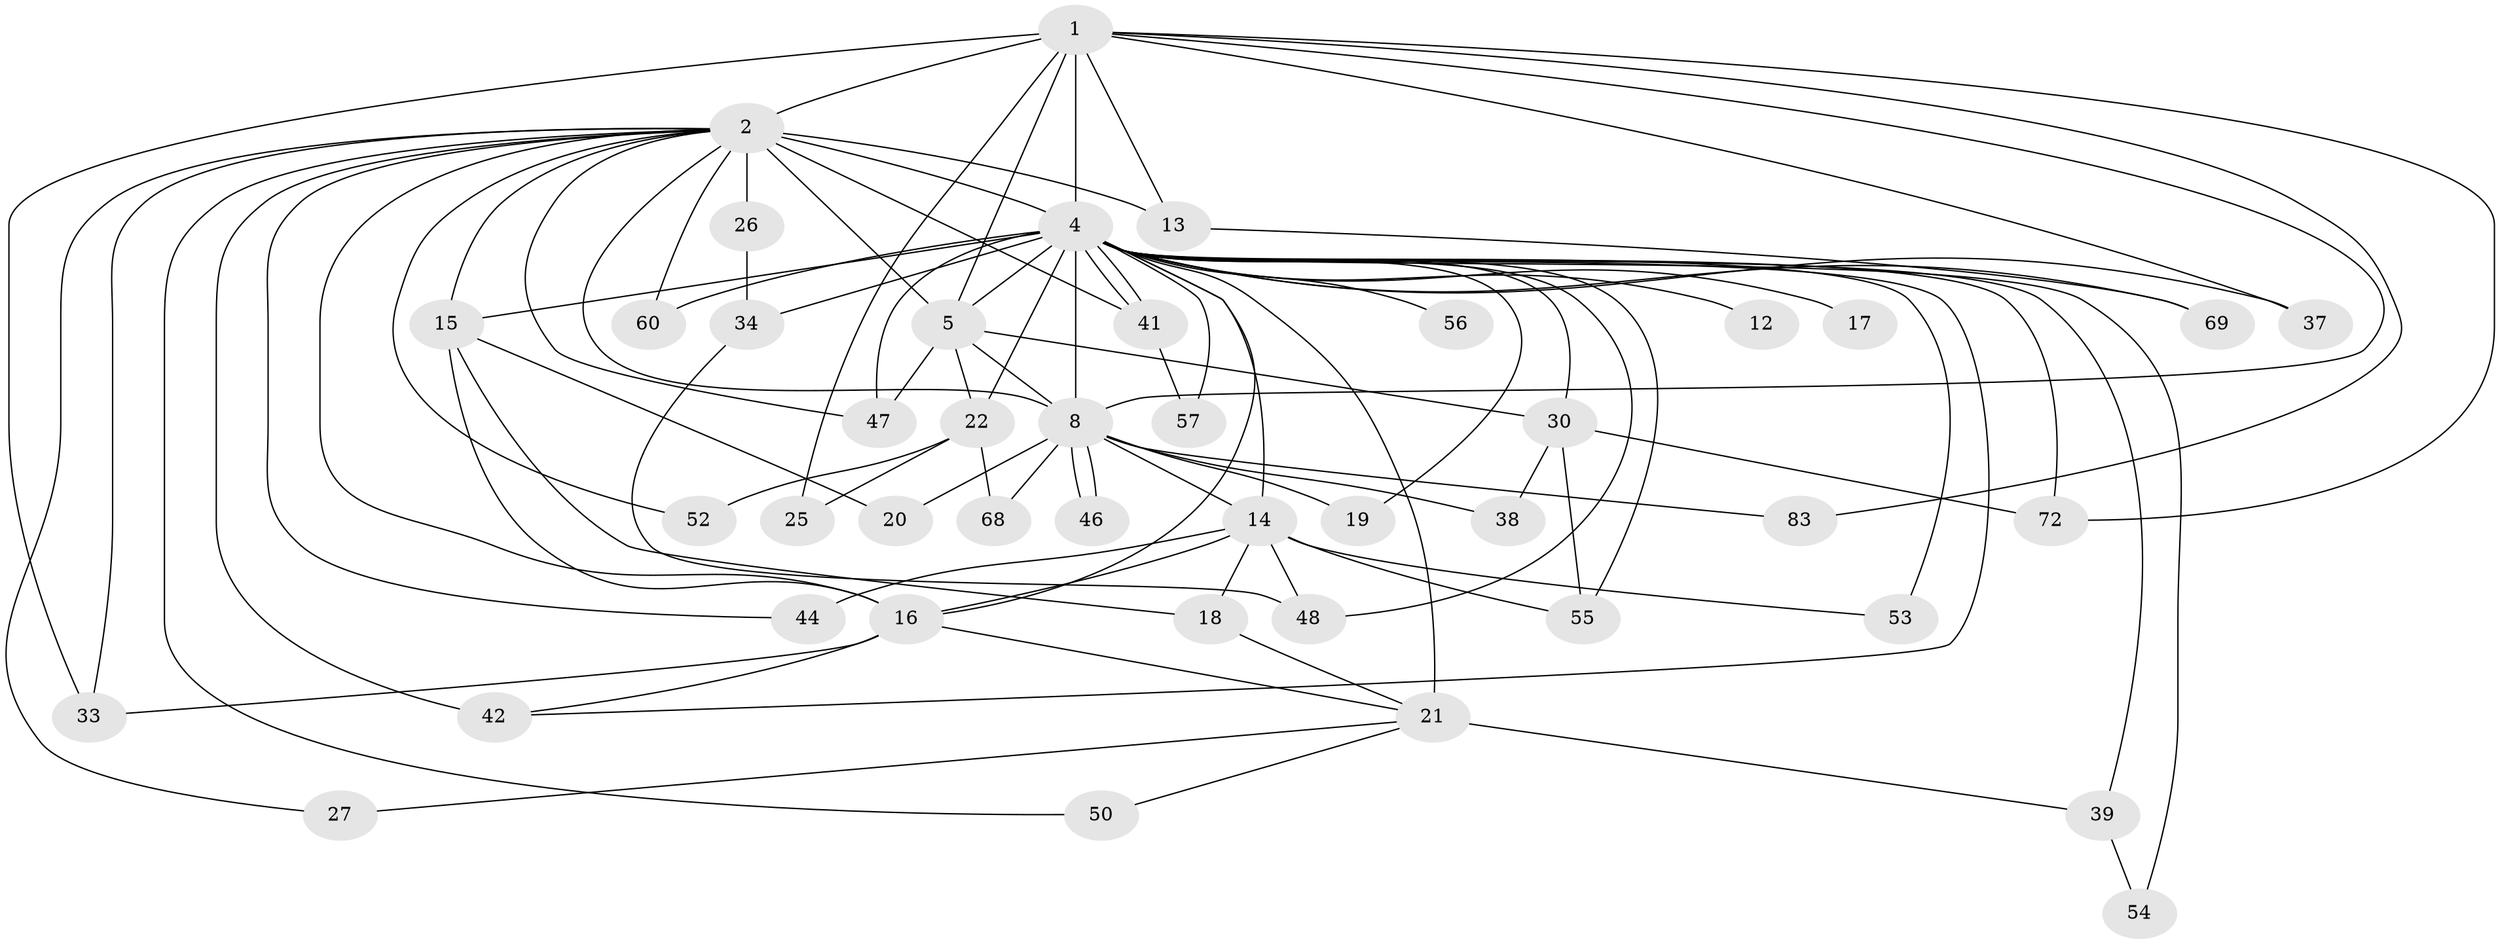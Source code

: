 // original degree distribution, {15: 0.034482758620689655, 25: 0.022988505747126436, 17: 0.034482758620689655, 23: 0.011494252873563218, 13: 0.011494252873563218, 3: 0.21839080459770116, 2: 0.5287356321839081, 9: 0.011494252873563218, 8: 0.011494252873563218, 7: 0.022988505747126436, 5: 0.04597701149425287, 4: 0.04597701149425287}
// Generated by graph-tools (version 1.1) at 2025/13/03/09/25 04:13:54]
// undirected, 43 vertices, 92 edges
graph export_dot {
graph [start="1"]
  node [color=gray90,style=filled];
  1;
  2 [super="+58+45+75+77+3+61"];
  4 [super="+49+67+51+35+6+29+7"];
  5 [super="+24+81"];
  8 [super="+9"];
  12;
  13;
  14 [super="+87+64+65+32"];
  15 [super="+28"];
  16;
  17;
  18;
  19;
  20;
  21 [super="+31+36"];
  22;
  25;
  26;
  27;
  30;
  33 [super="+84"];
  34;
  37;
  38;
  39;
  41;
  42 [super="+62"];
  44 [super="+63"];
  46;
  47;
  48 [super="+74"];
  50;
  52;
  53 [super="+80"];
  54;
  55;
  56;
  57;
  60;
  68;
  69;
  72 [super="+76"];
  83;
  1 -- 2 [weight=2];
  1 -- 4 [weight=4];
  1 -- 5;
  1 -- 8 [weight=2];
  1 -- 13;
  1 -- 25;
  1 -- 37;
  1 -- 72;
  1 -- 83;
  1 -- 33;
  2 -- 4 [weight=11];
  2 -- 5 [weight=5];
  2 -- 8 [weight=5];
  2 -- 13;
  2 -- 15 [weight=3];
  2 -- 16;
  2 -- 26 [weight=2];
  2 -- 27;
  2 -- 42 [weight=2];
  2 -- 44;
  2 -- 50;
  2 -- 33;
  2 -- 41;
  2 -- 52;
  2 -- 60;
  2 -- 47;
  4 -- 5 [weight=7];
  4 -- 8 [weight=9];
  4 -- 12 [weight=2];
  4 -- 14 [weight=6];
  4 -- 15 [weight=2];
  4 -- 17 [weight=2];
  4 -- 34;
  4 -- 41;
  4 -- 41;
  4 -- 69;
  4 -- 55;
  4 -- 72;
  4 -- 54;
  4 -- 16;
  4 -- 19;
  4 -- 21 [weight=4];
  4 -- 22;
  4 -- 30;
  4 -- 37;
  4 -- 42;
  4 -- 47;
  4 -- 48;
  4 -- 53 [weight=2];
  4 -- 56 [weight=2];
  4 -- 57;
  4 -- 39;
  4 -- 60;
  5 -- 8 [weight=2];
  5 -- 22;
  5 -- 30;
  5 -- 47;
  8 -- 20;
  8 -- 46;
  8 -- 46;
  8 -- 68;
  8 -- 38;
  8 -- 19;
  8 -- 83;
  8 -- 14;
  13 -- 69;
  14 -- 18;
  14 -- 53;
  14 -- 48;
  14 -- 16;
  14 -- 55;
  14 -- 44 [weight=2];
  15 -- 16;
  15 -- 18;
  15 -- 20;
  16 -- 33;
  16 -- 42;
  16 -- 21;
  18 -- 21;
  21 -- 27;
  21 -- 39;
  21 -- 50;
  22 -- 25;
  22 -- 52;
  22 -- 68;
  26 -- 34;
  30 -- 38;
  30 -- 55;
  30 -- 72;
  34 -- 48;
  39 -- 54;
  41 -- 57;
}
